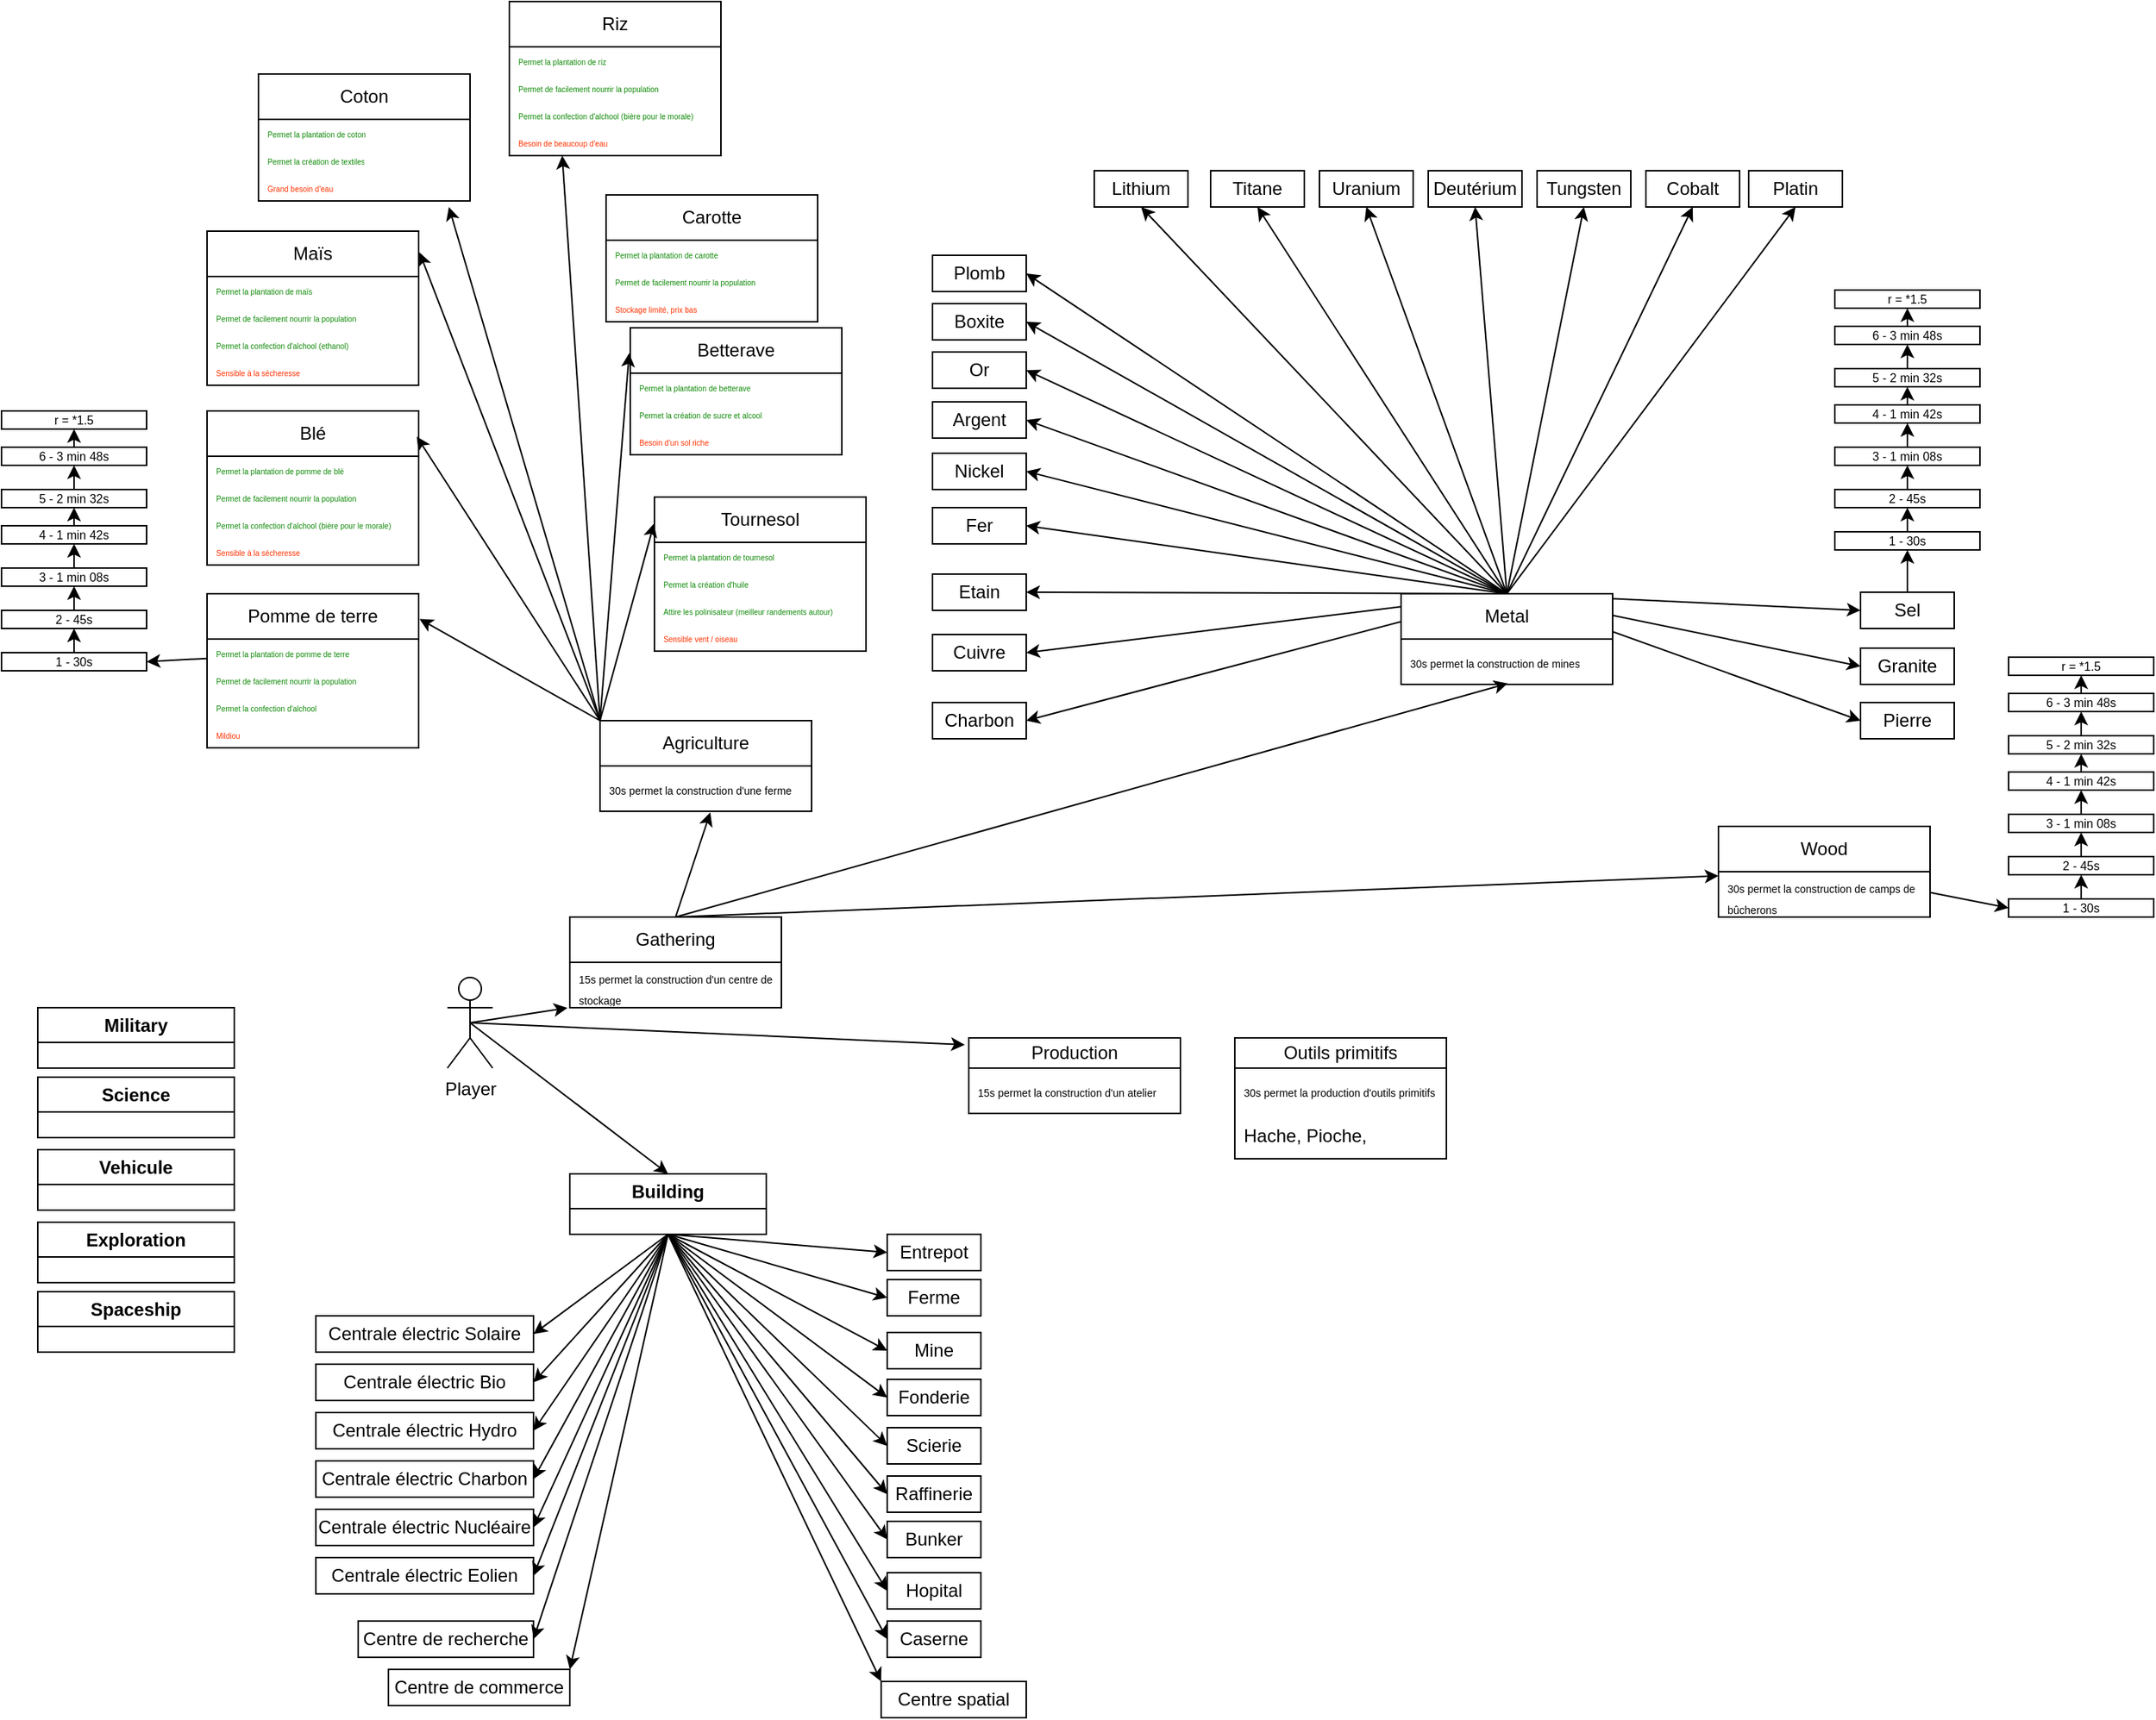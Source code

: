 <mxfile version="28.1.2">
  <diagram name="Page-1" id="JooLFx5lW-rOibx6hfTY">
    <mxGraphModel dx="3763" dy="2692" grid="1" gridSize="8" guides="1" tooltips="1" connect="1" arrows="1" fold="1" page="1" pageScale="1" pageWidth="827" pageHeight="1169" math="0" shadow="0">
      <root>
        <mxCell id="0" />
        <mxCell id="1" parent="0" />
        <mxCell id="ccJWdu56aPr7akgk4InC-238" style="edgeStyle=none;rounded=0;orthogonalLoop=1;jettySize=auto;html=1;exitX=0.5;exitY=1;exitDx=0;exitDy=0;entryX=0;entryY=0.5;entryDx=0;entryDy=0;" edge="1" parent="1" source="ccJWdu56aPr7akgk4InC-5" target="ccJWdu56aPr7akgk4InC-228">
          <mxGeometry relative="1" as="geometry" />
        </mxCell>
        <mxCell id="ccJWdu56aPr7akgk4InC-239" style="edgeStyle=none;rounded=0;orthogonalLoop=1;jettySize=auto;html=1;exitX=0.5;exitY=1;exitDx=0;exitDy=0;entryX=0;entryY=0.5;entryDx=0;entryDy=0;" edge="1" parent="1" source="ccJWdu56aPr7akgk4InC-5" target="ccJWdu56aPr7akgk4InC-223">
          <mxGeometry relative="1" as="geometry" />
        </mxCell>
        <mxCell id="ccJWdu56aPr7akgk4InC-240" style="edgeStyle=none;rounded=0;orthogonalLoop=1;jettySize=auto;html=1;exitX=0.5;exitY=1;exitDx=0;exitDy=0;entryX=0;entryY=0.5;entryDx=0;entryDy=0;" edge="1" parent="1" source="ccJWdu56aPr7akgk4InC-5" target="ccJWdu56aPr7akgk4InC-220">
          <mxGeometry relative="1" as="geometry" />
        </mxCell>
        <mxCell id="ccJWdu56aPr7akgk4InC-241" style="edgeStyle=none;rounded=0;orthogonalLoop=1;jettySize=auto;html=1;exitX=0.5;exitY=1;exitDx=0;exitDy=0;entryX=0;entryY=0.5;entryDx=0;entryDy=0;" edge="1" parent="1" source="ccJWdu56aPr7akgk4InC-5" target="ccJWdu56aPr7akgk4InC-222">
          <mxGeometry relative="1" as="geometry" />
        </mxCell>
        <mxCell id="ccJWdu56aPr7akgk4InC-242" style="edgeStyle=none;rounded=0;orthogonalLoop=1;jettySize=auto;html=1;exitX=0.5;exitY=1;exitDx=0;exitDy=0;entryX=0;entryY=0.5;entryDx=0;entryDy=0;" edge="1" parent="1" source="ccJWdu56aPr7akgk4InC-5" target="ccJWdu56aPr7akgk4InC-221">
          <mxGeometry relative="1" as="geometry" />
        </mxCell>
        <mxCell id="ccJWdu56aPr7akgk4InC-243" style="edgeStyle=none;rounded=0;orthogonalLoop=1;jettySize=auto;html=1;exitX=0.5;exitY=1;exitDx=0;exitDy=0;entryX=0;entryY=0.5;entryDx=0;entryDy=0;" edge="1" parent="1" source="ccJWdu56aPr7akgk4InC-5" target="ccJWdu56aPr7akgk4InC-231">
          <mxGeometry relative="1" as="geometry" />
        </mxCell>
        <mxCell id="ccJWdu56aPr7akgk4InC-220" value="Mine" style="whiteSpace=wrap;html=1;fontStyle=0;startSize=30;horizontal=1;" vertex="1" parent="1">
          <mxGeometry x="690" y="625" width="62" height="24" as="geometry" />
        </mxCell>
        <mxCell id="ccJWdu56aPr7akgk4InC-221" value="Scierie" style="whiteSpace=wrap;html=1;fontStyle=0;startSize=30;horizontal=1;" vertex="1" parent="1">
          <mxGeometry x="690" y="688" width="62" height="24" as="geometry" />
        </mxCell>
        <mxCell id="ccJWdu56aPr7akgk4InC-222" value="Fonderie" style="whiteSpace=wrap;html=1;fontStyle=0;startSize=30;horizontal=1;" vertex="1" parent="1">
          <mxGeometry x="690" y="656" width="62" height="24" as="geometry" />
        </mxCell>
        <mxCell id="ccJWdu56aPr7akgk4InC-223" value="Ferme" style="whiteSpace=wrap;html=1;fontStyle=0;startSize=30;horizontal=1;" vertex="1" parent="1">
          <mxGeometry x="690" y="590" width="62" height="24" as="geometry" />
        </mxCell>
        <mxCell id="ccJWdu56aPr7akgk4InC-228" value="Entrepot" style="whiteSpace=wrap;html=1;fontStyle=0;startSize=30;horizontal=1;" vertex="1" parent="1">
          <mxGeometry x="690" y="560" width="62" height="24" as="geometry" />
        </mxCell>
        <mxCell id="ccJWdu56aPr7akgk4InC-231" value="Raffinerie" style="whiteSpace=wrap;html=1;fontStyle=0;startSize=30;horizontal=1;" vertex="1" parent="1">
          <mxGeometry x="690" y="720" width="62" height="24" as="geometry" />
        </mxCell>
        <mxCell id="ccJWdu56aPr7akgk4InC-14" style="rounded=0;orthogonalLoop=1;jettySize=auto;html=1;exitX=0.5;exitY=0.5;exitDx=0;exitDy=0;exitPerimeter=0;entryX=-0.011;entryY=1.005;entryDx=0;entryDy=0;entryPerimeter=0;" edge="1" parent="1" source="ccJWdu56aPr7akgk4InC-1" target="ccJWdu56aPr7akgk4InC-25">
          <mxGeometry relative="1" as="geometry">
            <mxPoint x="482" y="400" as="targetPoint" />
          </mxGeometry>
        </mxCell>
        <mxCell id="ccJWdu56aPr7akgk4InC-219" style="edgeStyle=none;rounded=0;orthogonalLoop=1;jettySize=auto;html=1;exitX=0.5;exitY=0.5;exitDx=0;exitDy=0;exitPerimeter=0;entryX=0.5;entryY=0;entryDx=0;entryDy=0;" edge="1" parent="1" source="ccJWdu56aPr7akgk4InC-1" target="ccJWdu56aPr7akgk4InC-5">
          <mxGeometry relative="1" as="geometry" />
        </mxCell>
        <mxCell id="ccJWdu56aPr7akgk4InC-1" value="Player" style="shape=umlActor;verticalLabelPosition=bottom;verticalAlign=top;html=1;outlineConnect=0;" vertex="1" parent="1">
          <mxGeometry x="399" y="390" width="30" height="60" as="geometry" />
        </mxCell>
        <mxCell id="ccJWdu56aPr7akgk4InC-2" value="Military" style="swimlane;whiteSpace=wrap;html=1;" vertex="1" parent="1">
          <mxGeometry x="128" y="410" width="130" height="40" as="geometry" />
        </mxCell>
        <mxCell id="ccJWdu56aPr7akgk4InC-6" value="Vehicule" style="swimlane;whiteSpace=wrap;html=1;" vertex="1" parent="1">
          <mxGeometry x="128" y="504" width="130" height="40" as="geometry" />
        </mxCell>
        <mxCell id="ccJWdu56aPr7akgk4InC-7" value="Spaceship" style="swimlane;whiteSpace=wrap;html=1;" vertex="1" parent="1">
          <mxGeometry x="128" y="598" width="130" height="40" as="geometry" />
        </mxCell>
        <mxCell id="ccJWdu56aPr7akgk4InC-8" value="Exploration" style="swimlane;whiteSpace=wrap;html=1;" vertex="1" parent="1">
          <mxGeometry x="128" y="552" width="130" height="40" as="geometry" />
        </mxCell>
        <mxCell id="ccJWdu56aPr7akgk4InC-17" style="edgeStyle=none;rounded=0;orthogonalLoop=1;jettySize=auto;html=1;entryX=0.521;entryY=1.027;entryDx=0;entryDy=0;exitX=0.5;exitY=0;exitDx=0;exitDy=0;entryPerimeter=0;" edge="1" parent="1" source="ccJWdu56aPr7akgk4InC-24" target="ccJWdu56aPr7akgk4InC-30">
          <mxGeometry relative="1" as="geometry">
            <mxPoint x="553" y="360" as="sourcePoint" />
            <mxPoint x="565" y="270" as="targetPoint" />
          </mxGeometry>
        </mxCell>
        <mxCell id="ccJWdu56aPr7akgk4InC-18" style="edgeStyle=none;rounded=0;orthogonalLoop=1;jettySize=auto;html=1;entryX=0.504;entryY=0.979;entryDx=0;entryDy=0;exitX=0.5;exitY=0;exitDx=0;exitDy=0;entryPerimeter=0;" edge="1" parent="1" source="ccJWdu56aPr7akgk4InC-24" target="ccJWdu56aPr7akgk4InC-32">
          <mxGeometry relative="1" as="geometry">
            <mxPoint x="587" y="360" as="sourcePoint" />
            <mxPoint x="755" y="280" as="targetPoint" />
          </mxGeometry>
        </mxCell>
        <mxCell id="ccJWdu56aPr7akgk4InC-11" value="Science" style="swimlane;whiteSpace=wrap;html=1;" vertex="1" parent="1">
          <mxGeometry x="128" y="456" width="130" height="40" as="geometry" />
        </mxCell>
        <mxCell id="ccJWdu56aPr7akgk4InC-12" style="rounded=0;orthogonalLoop=1;jettySize=auto;html=1;exitX=0.5;exitY=0.5;exitDx=0;exitDy=0;exitPerimeter=0;entryX=-0.019;entryY=0.091;entryDx=0;entryDy=0;entryPerimeter=0;" edge="1" parent="1" source="ccJWdu56aPr7akgk4InC-1" target="ccJWdu56aPr7akgk4InC-36">
          <mxGeometry relative="1" as="geometry">
            <mxPoint x="499" y="460" as="targetPoint" />
          </mxGeometry>
        </mxCell>
        <mxCell id="ccJWdu56aPr7akgk4InC-110" style="edgeStyle=none;rounded=0;orthogonalLoop=1;jettySize=auto;html=1;exitX=0;exitY=0;exitDx=0;exitDy=0;entryX=0.25;entryY=1;entryDx=0;entryDy=0;" edge="1" parent="1" source="ccJWdu56aPr7akgk4InC-29" target="ccJWdu56aPr7akgk4InC-76">
          <mxGeometry relative="1" as="geometry" />
        </mxCell>
        <mxCell id="ccJWdu56aPr7akgk4InC-111" style="edgeStyle=none;rounded=0;orthogonalLoop=1;jettySize=auto;html=1;exitX=0;exitY=0;exitDx=0;exitDy=0;" edge="1" parent="1" source="ccJWdu56aPr7akgk4InC-29">
          <mxGeometry relative="1" as="geometry">
            <mxPoint x="400" y="-120" as="targetPoint" />
          </mxGeometry>
        </mxCell>
        <mxCell id="ccJWdu56aPr7akgk4InC-29" value="Agriculture" style="swimlane;fontStyle=0;childLayout=stackLayout;horizontal=1;startSize=30;horizontalStack=0;resizeParent=1;resizeParentMax=0;resizeLast=0;collapsible=1;marginBottom=0;whiteSpace=wrap;html=1;" vertex="1" parent="1">
          <mxGeometry x="500" y="220" width="140" height="60" as="geometry" />
        </mxCell>
        <mxCell id="ccJWdu56aPr7akgk4InC-30" value="&lt;font style=&quot;font-size: 7px;&quot;&gt;30s permet la construction d&#39;une ferme&lt;/font&gt;" style="text;strokeColor=none;fillColor=none;align=left;verticalAlign=middle;spacingLeft=4;spacingRight=4;overflow=hidden;points=[[0,0.5],[1,0.5]];portConstraint=eastwest;rotatable=0;whiteSpace=wrap;html=1;" vertex="1" parent="ccJWdu56aPr7akgk4InC-29">
          <mxGeometry y="30" width="140" height="30" as="geometry" />
        </mxCell>
        <mxCell id="ccJWdu56aPr7akgk4InC-150" style="edgeStyle=none;rounded=0;orthogonalLoop=1;jettySize=auto;html=1;exitX=0.5;exitY=0;exitDx=0;exitDy=0;entryX=1;entryY=0.5;entryDx=0;entryDy=0;" edge="1" parent="1" source="ccJWdu56aPr7akgk4InC-31" target="ccJWdu56aPr7akgk4InC-141">
          <mxGeometry relative="1" as="geometry" />
        </mxCell>
        <mxCell id="ccJWdu56aPr7akgk4InC-154" style="edgeStyle=none;rounded=0;orthogonalLoop=1;jettySize=auto;html=1;exitX=0.5;exitY=0;exitDx=0;exitDy=0;entryX=0.5;entryY=1;entryDx=0;entryDy=0;" edge="1" parent="1" source="ccJWdu56aPr7akgk4InC-31" target="ccJWdu56aPr7akgk4InC-145">
          <mxGeometry relative="1" as="geometry" />
        </mxCell>
        <mxCell id="ccJWdu56aPr7akgk4InC-155" style="edgeStyle=none;rounded=0;orthogonalLoop=1;jettySize=auto;html=1;exitX=0.5;exitY=0;exitDx=0;exitDy=0;entryX=1;entryY=0.5;entryDx=0;entryDy=0;" edge="1" parent="1" source="ccJWdu56aPr7akgk4InC-31" target="ccJWdu56aPr7akgk4InC-137">
          <mxGeometry relative="1" as="geometry" />
        </mxCell>
        <mxCell id="ccJWdu56aPr7akgk4InC-156" style="edgeStyle=none;rounded=0;orthogonalLoop=1;jettySize=auto;html=1;exitX=0.5;exitY=0;exitDx=0;exitDy=0;entryX=1;entryY=0.5;entryDx=0;entryDy=0;" edge="1" parent="1" source="ccJWdu56aPr7akgk4InC-31" target="ccJWdu56aPr7akgk4InC-139">
          <mxGeometry relative="1" as="geometry" />
        </mxCell>
        <mxCell id="ccJWdu56aPr7akgk4InC-157" style="edgeStyle=none;rounded=0;orthogonalLoop=1;jettySize=auto;html=1;exitX=0.5;exitY=0;exitDx=0;exitDy=0;entryX=1;entryY=0.5;entryDx=0;entryDy=0;" edge="1" parent="1" source="ccJWdu56aPr7akgk4InC-31" target="ccJWdu56aPr7akgk4InC-146">
          <mxGeometry relative="1" as="geometry" />
        </mxCell>
        <mxCell id="ccJWdu56aPr7akgk4InC-172" style="edgeStyle=none;rounded=0;orthogonalLoop=1;jettySize=auto;html=1;exitX=0.5;exitY=0;exitDx=0;exitDy=0;entryX=1;entryY=0.5;entryDx=0;entryDy=0;" edge="1" parent="1" source="ccJWdu56aPr7akgk4InC-31" target="ccJWdu56aPr7akgk4InC-165">
          <mxGeometry relative="1" as="geometry" />
        </mxCell>
        <mxCell id="ccJWdu56aPr7akgk4InC-173" style="edgeStyle=none;rounded=0;orthogonalLoop=1;jettySize=auto;html=1;exitX=0.5;exitY=0;exitDx=0;exitDy=0;entryX=1;entryY=0.5;entryDx=0;entryDy=0;" edge="1" parent="1" source="ccJWdu56aPr7akgk4InC-31" target="ccJWdu56aPr7akgk4InC-166">
          <mxGeometry relative="1" as="geometry" />
        </mxCell>
        <mxCell id="ccJWdu56aPr7akgk4InC-174" style="edgeStyle=none;rounded=0;orthogonalLoop=1;jettySize=auto;html=1;exitX=0.5;exitY=0;exitDx=0;exitDy=0;entryX=1;entryY=0.5;entryDx=0;entryDy=0;" edge="1" parent="1" source="ccJWdu56aPr7akgk4InC-31" target="ccJWdu56aPr7akgk4InC-161">
          <mxGeometry relative="1" as="geometry" />
        </mxCell>
        <mxCell id="ccJWdu56aPr7akgk4InC-176" style="edgeStyle=none;rounded=0;orthogonalLoop=1;jettySize=auto;html=1;exitX=0.5;exitY=0;exitDx=0;exitDy=0;entryX=0.5;entryY=1;entryDx=0;entryDy=0;" edge="1" parent="1" source="ccJWdu56aPr7akgk4InC-31" target="ccJWdu56aPr7akgk4InC-168">
          <mxGeometry relative="1" as="geometry" />
        </mxCell>
        <mxCell id="ccJWdu56aPr7akgk4InC-177" style="edgeStyle=none;rounded=0;orthogonalLoop=1;jettySize=auto;html=1;exitX=0.5;exitY=0;exitDx=0;exitDy=0;entryX=0.5;entryY=1;entryDx=0;entryDy=0;" edge="1" parent="1" source="ccJWdu56aPr7akgk4InC-31" target="ccJWdu56aPr7akgk4InC-163">
          <mxGeometry relative="1" as="geometry" />
        </mxCell>
        <mxCell id="ccJWdu56aPr7akgk4InC-178" style="edgeStyle=none;rounded=0;orthogonalLoop=1;jettySize=auto;html=1;exitX=0.5;exitY=0;exitDx=0;exitDy=0;entryX=0.5;entryY=1;entryDx=0;entryDy=0;" edge="1" parent="1" source="ccJWdu56aPr7akgk4InC-31" target="ccJWdu56aPr7akgk4InC-162">
          <mxGeometry relative="1" as="geometry" />
        </mxCell>
        <mxCell id="ccJWdu56aPr7akgk4InC-179" style="edgeStyle=none;rounded=0;orthogonalLoop=1;jettySize=auto;html=1;exitX=0.5;exitY=0;exitDx=0;exitDy=0;entryX=0.5;entryY=1;entryDx=0;entryDy=0;" edge="1" parent="1" source="ccJWdu56aPr7akgk4InC-31" target="ccJWdu56aPr7akgk4InC-164">
          <mxGeometry relative="1" as="geometry" />
        </mxCell>
        <mxCell id="ccJWdu56aPr7akgk4InC-180" style="edgeStyle=none;rounded=0;orthogonalLoop=1;jettySize=auto;html=1;exitX=0.5;exitY=0;exitDx=0;exitDy=0;entryX=0.5;entryY=1;entryDx=0;entryDy=0;" edge="1" parent="1" source="ccJWdu56aPr7akgk4InC-31" target="ccJWdu56aPr7akgk4InC-167">
          <mxGeometry relative="1" as="geometry" />
        </mxCell>
        <mxCell id="ccJWdu56aPr7akgk4InC-181" style="edgeStyle=none;rounded=0;orthogonalLoop=1;jettySize=auto;html=1;exitX=0.5;exitY=0;exitDx=0;exitDy=0;entryX=0;entryY=0.5;entryDx=0;entryDy=0;" edge="1" parent="1" source="ccJWdu56aPr7akgk4InC-31" target="ccJWdu56aPr7akgk4InC-158">
          <mxGeometry relative="1" as="geometry" />
        </mxCell>
        <mxCell id="ccJWdu56aPr7akgk4InC-182" style="edgeStyle=none;rounded=0;orthogonalLoop=1;jettySize=auto;html=1;exitX=0.5;exitY=0;exitDx=0;exitDy=0;entryX=0;entryY=0.5;entryDx=0;entryDy=0;" edge="1" parent="1" source="ccJWdu56aPr7akgk4InC-31" target="ccJWdu56aPr7akgk4InC-159">
          <mxGeometry relative="1" as="geometry" />
        </mxCell>
        <mxCell id="ccJWdu56aPr7akgk4InC-183" style="edgeStyle=none;rounded=0;orthogonalLoop=1;jettySize=auto;html=1;exitX=0.5;exitY=0;exitDx=0;exitDy=0;entryX=0;entryY=0.5;entryDx=0;entryDy=0;" edge="1" parent="1" source="ccJWdu56aPr7akgk4InC-31" target="ccJWdu56aPr7akgk4InC-160">
          <mxGeometry relative="1" as="geometry" />
        </mxCell>
        <mxCell id="ccJWdu56aPr7akgk4InC-31" value="Metal" style="swimlane;fontStyle=0;childLayout=stackLayout;horizontal=1;startSize=30;horizontalStack=0;resizeParent=1;resizeParentMax=0;resizeLast=0;collapsible=1;marginBottom=0;whiteSpace=wrap;html=1;" vertex="1" parent="1">
          <mxGeometry x="1030" y="136" width="140" height="60" as="geometry" />
        </mxCell>
        <mxCell id="ccJWdu56aPr7akgk4InC-32" value="&lt;font style=&quot;font-size: 7px;&quot;&gt;30s permet la construction de mines&lt;/font&gt;" style="text;strokeColor=none;fillColor=none;align=left;verticalAlign=middle;spacingLeft=4;spacingRight=4;overflow=hidden;points=[[0,0.5],[1,0.5]];portConstraint=eastwest;rotatable=0;whiteSpace=wrap;html=1;" vertex="1" parent="ccJWdu56aPr7akgk4InC-31">
          <mxGeometry y="30" width="140" height="30" as="geometry" />
        </mxCell>
        <mxCell id="ccJWdu56aPr7akgk4InC-218" style="edgeStyle=none;rounded=0;orthogonalLoop=1;jettySize=auto;html=1;entryX=0;entryY=0.5;entryDx=0;entryDy=0;" edge="1" parent="1" source="ccJWdu56aPr7akgk4InC-33" target="ccJWdu56aPr7akgk4InC-206">
          <mxGeometry relative="1" as="geometry" />
        </mxCell>
        <mxCell id="ccJWdu56aPr7akgk4InC-33" value="Wood" style="swimlane;fontStyle=0;childLayout=stackLayout;horizontal=1;startSize=30;horizontalStack=0;resizeParent=1;resizeParentMax=0;resizeLast=0;collapsible=1;marginBottom=0;whiteSpace=wrap;html=1;" vertex="1" parent="1">
          <mxGeometry x="1240" y="290" width="140" height="60" as="geometry" />
        </mxCell>
        <mxCell id="ccJWdu56aPr7akgk4InC-34" value="&lt;font style=&quot;font-size: 7px;&quot;&gt;30s permet la construction de camps de bûcherons&lt;/font&gt;" style="text;strokeColor=none;fillColor=none;align=left;verticalAlign=middle;spacingLeft=4;spacingRight=4;overflow=hidden;points=[[0,0.5],[1,0.5]];portConstraint=eastwest;rotatable=0;whiteSpace=wrap;html=1;" vertex="1" parent="ccJWdu56aPr7akgk4InC-33">
          <mxGeometry y="30" width="140" height="30" as="geometry" />
        </mxCell>
        <mxCell id="ccJWdu56aPr7akgk4InC-35" style="edgeStyle=none;rounded=0;orthogonalLoop=1;jettySize=auto;html=1;exitX=0.5;exitY=0;exitDx=0;exitDy=0;" edge="1" parent="1" source="ccJWdu56aPr7akgk4InC-24" target="ccJWdu56aPr7akgk4InC-33">
          <mxGeometry relative="1" as="geometry" />
        </mxCell>
        <mxCell id="ccJWdu56aPr7akgk4InC-36" value="Production" style="swimlane;fontStyle=0;childLayout=stackLayout;horizontal=1;startSize=20;horizontalStack=0;resizeParent=1;resizeParentMax=0;resizeLast=0;collapsible=1;marginBottom=0;whiteSpace=wrap;html=1;" vertex="1" parent="1">
          <mxGeometry x="744" y="430" width="140" height="50" as="geometry" />
        </mxCell>
        <mxCell id="ccJWdu56aPr7akgk4InC-37" value="&lt;font style=&quot;font-size: 7px;&quot;&gt;15s permet la construction d&#39;un atelier&lt;/font&gt;" style="text;strokeColor=none;fillColor=none;align=left;verticalAlign=middle;spacingLeft=4;spacingRight=4;overflow=hidden;points=[[0,0.5],[1,0.5]];portConstraint=eastwest;rotatable=0;whiteSpace=wrap;html=1;" vertex="1" parent="ccJWdu56aPr7akgk4InC-36">
          <mxGeometry y="20" width="140" height="30" as="geometry" />
        </mxCell>
        <mxCell id="ccJWdu56aPr7akgk4InC-38" value="Outils primitifs" style="swimlane;fontStyle=0;childLayout=stackLayout;horizontal=1;startSize=20;horizontalStack=0;resizeParent=1;resizeParentMax=0;resizeLast=0;collapsible=1;marginBottom=0;whiteSpace=wrap;html=1;" vertex="1" parent="1">
          <mxGeometry x="920" y="430" width="140" height="80" as="geometry" />
        </mxCell>
        <mxCell id="ccJWdu56aPr7akgk4InC-39" value="&lt;font style=&quot;font-size: 7px;&quot;&gt;30s permet la production d&#39;outils primitifs&lt;/font&gt;" style="text;strokeColor=none;fillColor=none;align=left;verticalAlign=middle;spacingLeft=4;spacingRight=4;overflow=hidden;points=[[0,0.5],[1,0.5]];portConstraint=eastwest;rotatable=0;whiteSpace=wrap;html=1;" vertex="1" parent="ccJWdu56aPr7akgk4InC-38">
          <mxGeometry y="20" width="140" height="30" as="geometry" />
        </mxCell>
        <mxCell id="ccJWdu56aPr7akgk4InC-41" value="Hache, Pioche,&amp;nbsp;" style="text;strokeColor=none;fillColor=none;align=left;verticalAlign=middle;spacingLeft=4;spacingRight=4;overflow=hidden;points=[[0,0.5],[1,0.5]];portConstraint=eastwest;rotatable=0;whiteSpace=wrap;html=1;" vertex="1" parent="ccJWdu56aPr7akgk4InC-38">
          <mxGeometry y="50" width="140" height="30" as="geometry" />
        </mxCell>
        <mxCell id="ccJWdu56aPr7akgk4InC-70" value="Blé" style="swimlane;fontStyle=0;childLayout=stackLayout;horizontal=1;startSize=30;horizontalStack=0;resizeParent=1;resizeParentMax=0;resizeLast=0;collapsible=1;marginBottom=0;whiteSpace=wrap;html=1;" vertex="1" parent="1">
          <mxGeometry x="240" y="15" width="140" height="102" as="geometry" />
        </mxCell>
        <mxCell id="ccJWdu56aPr7akgk4InC-71" value="Permet la plantation de pomme de blé" style="text;strokeColor=none;fillColor=none;align=left;verticalAlign=middle;spacingLeft=4;spacingRight=4;overflow=hidden;points=[[0,0.5],[1,0.5]];portConstraint=eastwest;rotatable=0;whiteSpace=wrap;html=1;fontSize=5;fontColor=#0E8907;" vertex="1" parent="ccJWdu56aPr7akgk4InC-70">
          <mxGeometry y="30" width="140" height="18" as="geometry" />
        </mxCell>
        <mxCell id="ccJWdu56aPr7akgk4InC-72" value="Permet de facilement nourrir la population" style="text;strokeColor=none;fillColor=none;align=left;verticalAlign=middle;spacingLeft=4;spacingRight=4;overflow=hidden;points=[[0,0.5],[1,0.5]];portConstraint=eastwest;rotatable=0;whiteSpace=wrap;html=1;fontSize=5;fontColor=#0E8907;" vertex="1" parent="ccJWdu56aPr7akgk4InC-70">
          <mxGeometry y="48" width="140" height="18" as="geometry" />
        </mxCell>
        <mxCell id="ccJWdu56aPr7akgk4InC-75" value="Permet la confection d&#39;alchool (bière pour le morale)" style="text;strokeColor=none;fillColor=none;align=left;verticalAlign=middle;spacingLeft=4;spacingRight=4;overflow=hidden;points=[[0,0.5],[1,0.5]];portConstraint=eastwest;rotatable=0;whiteSpace=wrap;html=1;fontSize=5;fontColor=#0E8907;" vertex="1" parent="ccJWdu56aPr7akgk4InC-70">
          <mxGeometry y="66" width="140" height="18" as="geometry" />
        </mxCell>
        <mxCell id="ccJWdu56aPr7akgk4InC-73" value="Sensible à la sécheresse" style="text;strokeColor=none;fillColor=none;align=left;verticalAlign=middle;spacingLeft=4;spacingRight=4;overflow=hidden;points=[[0,0.5],[1,0.5]];portConstraint=eastwest;rotatable=0;whiteSpace=wrap;html=1;fontSize=5;fontColor=#FF3100;" vertex="1" parent="ccJWdu56aPr7akgk4InC-70">
          <mxGeometry y="84" width="140" height="18" as="geometry" />
        </mxCell>
        <mxCell id="ccJWdu56aPr7akgk4InC-76" value="Riz" style="swimlane;fontStyle=0;childLayout=stackLayout;horizontal=1;startSize=30;horizontalStack=0;resizeParent=1;resizeParentMax=0;resizeLast=0;collapsible=1;marginBottom=0;whiteSpace=wrap;html=1;" vertex="1" parent="1">
          <mxGeometry x="440" y="-256" width="140" height="102" as="geometry" />
        </mxCell>
        <mxCell id="ccJWdu56aPr7akgk4InC-77" value="Permet la plantation de riz" style="text;strokeColor=none;fillColor=none;align=left;verticalAlign=middle;spacingLeft=4;spacingRight=4;overflow=hidden;points=[[0,0.5],[1,0.5]];portConstraint=eastwest;rotatable=0;whiteSpace=wrap;html=1;fontSize=5;fontColor=#0E8907;" vertex="1" parent="ccJWdu56aPr7akgk4InC-76">
          <mxGeometry y="30" width="140" height="18" as="geometry" />
        </mxCell>
        <mxCell id="ccJWdu56aPr7akgk4InC-78" value="Permet de facilement nourrir la population" style="text;strokeColor=none;fillColor=none;align=left;verticalAlign=middle;spacingLeft=4;spacingRight=4;overflow=hidden;points=[[0,0.5],[1,0.5]];portConstraint=eastwest;rotatable=0;whiteSpace=wrap;html=1;fontSize=5;fontColor=#0E8907;" vertex="1" parent="ccJWdu56aPr7akgk4InC-76">
          <mxGeometry y="48" width="140" height="18" as="geometry" />
        </mxCell>
        <mxCell id="ccJWdu56aPr7akgk4InC-79" value="Permet la confection d&#39;alchool (bière pour le morale)" style="text;strokeColor=none;fillColor=none;align=left;verticalAlign=middle;spacingLeft=4;spacingRight=4;overflow=hidden;points=[[0,0.5],[1,0.5]];portConstraint=eastwest;rotatable=0;whiteSpace=wrap;html=1;fontSize=5;fontColor=#0E8907;" vertex="1" parent="ccJWdu56aPr7akgk4InC-76">
          <mxGeometry y="66" width="140" height="18" as="geometry" />
        </mxCell>
        <mxCell id="ccJWdu56aPr7akgk4InC-80" value="Besoin de beaucoup d&#39;eau" style="text;strokeColor=none;fillColor=none;align=left;verticalAlign=middle;spacingLeft=4;spacingRight=4;overflow=hidden;points=[[0,0.5],[1,0.5]];portConstraint=eastwest;rotatable=0;whiteSpace=wrap;html=1;fontSize=5;fontColor=#FF3100;" vertex="1" parent="ccJWdu56aPr7akgk4InC-76">
          <mxGeometry y="84" width="140" height="18" as="geometry" />
        </mxCell>
        <mxCell id="ccJWdu56aPr7akgk4InC-81" value="Maïs" style="swimlane;fontStyle=0;childLayout=stackLayout;horizontal=1;startSize=30;horizontalStack=0;resizeParent=1;resizeParentMax=0;resizeLast=0;collapsible=1;marginBottom=0;whiteSpace=wrap;html=1;" vertex="1" parent="1">
          <mxGeometry x="240" y="-104" width="140" height="102" as="geometry" />
        </mxCell>
        <mxCell id="ccJWdu56aPr7akgk4InC-82" value="Permet la plantation de maïs" style="text;strokeColor=none;fillColor=none;align=left;verticalAlign=middle;spacingLeft=4;spacingRight=4;overflow=hidden;points=[[0,0.5],[1,0.5]];portConstraint=eastwest;rotatable=0;whiteSpace=wrap;html=1;fontSize=5;fontColor=#0E8907;" vertex="1" parent="ccJWdu56aPr7akgk4InC-81">
          <mxGeometry y="30" width="140" height="18" as="geometry" />
        </mxCell>
        <mxCell id="ccJWdu56aPr7akgk4InC-83" value="Permet de facilement nourrir la population" style="text;strokeColor=none;fillColor=none;align=left;verticalAlign=middle;spacingLeft=4;spacingRight=4;overflow=hidden;points=[[0,0.5],[1,0.5]];portConstraint=eastwest;rotatable=0;whiteSpace=wrap;html=1;fontSize=5;fontColor=#0E8907;" vertex="1" parent="ccJWdu56aPr7akgk4InC-81">
          <mxGeometry y="48" width="140" height="18" as="geometry" />
        </mxCell>
        <mxCell id="ccJWdu56aPr7akgk4InC-84" value="Permet la confection d&#39;alchool (ethanol)" style="text;strokeColor=none;fillColor=none;align=left;verticalAlign=middle;spacingLeft=4;spacingRight=4;overflow=hidden;points=[[0,0.5],[1,0.5]];portConstraint=eastwest;rotatable=0;whiteSpace=wrap;html=1;fontSize=5;fontColor=#0E8907;" vertex="1" parent="ccJWdu56aPr7akgk4InC-81">
          <mxGeometry y="66" width="140" height="18" as="geometry" />
        </mxCell>
        <mxCell id="ccJWdu56aPr7akgk4InC-85" value="Sensible à la sécheresse" style="text;strokeColor=none;fillColor=none;align=left;verticalAlign=middle;spacingLeft=4;spacingRight=4;overflow=hidden;points=[[0,0.5],[1,0.5]];portConstraint=eastwest;rotatable=0;whiteSpace=wrap;html=1;fontSize=5;fontColor=#FF3100;" vertex="1" parent="ccJWdu56aPr7akgk4InC-81">
          <mxGeometry y="84" width="140" height="18" as="geometry" />
        </mxCell>
        <mxCell id="ccJWdu56aPr7akgk4InC-87" value="Carotte" style="swimlane;fontStyle=0;childLayout=stackLayout;horizontal=1;startSize=30;horizontalStack=0;resizeParent=1;resizeParentMax=0;resizeLast=0;collapsible=1;marginBottom=0;whiteSpace=wrap;html=1;" vertex="1" parent="1">
          <mxGeometry x="504" y="-128" width="140" height="84" as="geometry" />
        </mxCell>
        <mxCell id="ccJWdu56aPr7akgk4InC-88" value="Permet la plantation de carotte" style="text;strokeColor=none;fillColor=none;align=left;verticalAlign=middle;spacingLeft=4;spacingRight=4;overflow=hidden;points=[[0,0.5],[1,0.5]];portConstraint=eastwest;rotatable=0;whiteSpace=wrap;html=1;fontSize=5;fontColor=#0E8907;" vertex="1" parent="ccJWdu56aPr7akgk4InC-87">
          <mxGeometry y="30" width="140" height="18" as="geometry" />
        </mxCell>
        <mxCell id="ccJWdu56aPr7akgk4InC-89" value="Permet de facilement nourrir la population" style="text;strokeColor=none;fillColor=none;align=left;verticalAlign=middle;spacingLeft=4;spacingRight=4;overflow=hidden;points=[[0,0.5],[1,0.5]];portConstraint=eastwest;rotatable=0;whiteSpace=wrap;html=1;fontSize=5;fontColor=#0E8907;" vertex="1" parent="ccJWdu56aPr7akgk4InC-87">
          <mxGeometry y="48" width="140" height="18" as="geometry" />
        </mxCell>
        <mxCell id="ccJWdu56aPr7akgk4InC-91" value="Stockage limité, prix bas" style="text;strokeColor=none;fillColor=none;align=left;verticalAlign=middle;spacingLeft=4;spacingRight=4;overflow=hidden;points=[[0,0.5],[1,0.5]];portConstraint=eastwest;rotatable=0;whiteSpace=wrap;html=1;fontSize=5;fontColor=#FF3100;" vertex="1" parent="ccJWdu56aPr7akgk4InC-87">
          <mxGeometry y="66" width="140" height="18" as="geometry" />
        </mxCell>
        <mxCell id="ccJWdu56aPr7akgk4InC-92" value="Betterave" style="swimlane;fontStyle=0;childLayout=stackLayout;horizontal=1;startSize=30;horizontalStack=0;resizeParent=1;resizeParentMax=0;resizeLast=0;collapsible=1;marginBottom=0;whiteSpace=wrap;html=1;" vertex="1" parent="1">
          <mxGeometry x="520" y="-40" width="140" height="84" as="geometry" />
        </mxCell>
        <mxCell id="ccJWdu56aPr7akgk4InC-93" value="Permet la plantation de betterave" style="text;strokeColor=none;fillColor=none;align=left;verticalAlign=middle;spacingLeft=4;spacingRight=4;overflow=hidden;points=[[0,0.5],[1,0.5]];portConstraint=eastwest;rotatable=0;whiteSpace=wrap;html=1;fontSize=5;fontColor=#0E8907;" vertex="1" parent="ccJWdu56aPr7akgk4InC-92">
          <mxGeometry y="30" width="140" height="18" as="geometry" />
        </mxCell>
        <mxCell id="ccJWdu56aPr7akgk4InC-94" value="Permet la création de sucre et alcool" style="text;strokeColor=none;fillColor=none;align=left;verticalAlign=middle;spacingLeft=4;spacingRight=4;overflow=hidden;points=[[0,0.5],[1,0.5]];portConstraint=eastwest;rotatable=0;whiteSpace=wrap;html=1;fontSize=5;fontColor=#0E8907;" vertex="1" parent="ccJWdu56aPr7akgk4InC-92">
          <mxGeometry y="48" width="140" height="18" as="geometry" />
        </mxCell>
        <mxCell id="ccJWdu56aPr7akgk4InC-95" value="Besoin d&#39;un sol riche" style="text;strokeColor=none;fillColor=none;align=left;verticalAlign=middle;spacingLeft=4;spacingRight=4;overflow=hidden;points=[[0,0.5],[1,0.5]];portConstraint=eastwest;rotatable=0;whiteSpace=wrap;html=1;fontSize=5;fontColor=#FF3100;" vertex="1" parent="ccJWdu56aPr7akgk4InC-92">
          <mxGeometry y="66" width="140" height="18" as="geometry" />
        </mxCell>
        <mxCell id="ccJWdu56aPr7akgk4InC-96" value="Coton" style="swimlane;fontStyle=0;childLayout=stackLayout;horizontal=1;startSize=30;horizontalStack=0;resizeParent=1;resizeParentMax=0;resizeLast=0;collapsible=1;marginBottom=0;whiteSpace=wrap;html=1;" vertex="1" parent="1">
          <mxGeometry x="274" y="-208" width="140" height="84" as="geometry" />
        </mxCell>
        <mxCell id="ccJWdu56aPr7akgk4InC-97" value="Permet la plantation de coton" style="text;strokeColor=none;fillColor=none;align=left;verticalAlign=middle;spacingLeft=4;spacingRight=4;overflow=hidden;points=[[0,0.5],[1,0.5]];portConstraint=eastwest;rotatable=0;whiteSpace=wrap;html=1;fontSize=5;fontColor=#0E8907;" vertex="1" parent="ccJWdu56aPr7akgk4InC-96">
          <mxGeometry y="30" width="140" height="18" as="geometry" />
        </mxCell>
        <mxCell id="ccJWdu56aPr7akgk4InC-98" value="Permet la création de textiles" style="text;strokeColor=none;fillColor=none;align=left;verticalAlign=middle;spacingLeft=4;spacingRight=4;overflow=hidden;points=[[0,0.5],[1,0.5]];portConstraint=eastwest;rotatable=0;whiteSpace=wrap;html=1;fontSize=5;fontColor=#0E8907;" vertex="1" parent="ccJWdu56aPr7akgk4InC-96">
          <mxGeometry y="48" width="140" height="18" as="geometry" />
        </mxCell>
        <mxCell id="ccJWdu56aPr7akgk4InC-99" value="Grand besoin d&#39;eau" style="text;strokeColor=none;fillColor=none;align=left;verticalAlign=middle;spacingLeft=4;spacingRight=4;overflow=hidden;points=[[0,0.5],[1,0.5]];portConstraint=eastwest;rotatable=0;whiteSpace=wrap;html=1;fontSize=5;fontColor=#FF3100;" vertex="1" parent="ccJWdu56aPr7akgk4InC-96">
          <mxGeometry y="66" width="140" height="18" as="geometry" />
        </mxCell>
        <mxCell id="ccJWdu56aPr7akgk4InC-100" value="Tournesol" style="swimlane;fontStyle=0;childLayout=stackLayout;horizontal=1;startSize=30;horizontalStack=0;resizeParent=1;resizeParentMax=0;resizeLast=0;collapsible=1;marginBottom=0;whiteSpace=wrap;html=1;" vertex="1" parent="1">
          <mxGeometry x="536" y="72" width="140" height="102" as="geometry" />
        </mxCell>
        <mxCell id="ccJWdu56aPr7akgk4InC-101" value="Permet la plantation de tournesol" style="text;strokeColor=none;fillColor=none;align=left;verticalAlign=middle;spacingLeft=4;spacingRight=4;overflow=hidden;points=[[0,0.5],[1,0.5]];portConstraint=eastwest;rotatable=0;whiteSpace=wrap;html=1;fontSize=5;fontColor=#0E8907;" vertex="1" parent="ccJWdu56aPr7akgk4InC-100">
          <mxGeometry y="30" width="140" height="18" as="geometry" />
        </mxCell>
        <mxCell id="ccJWdu56aPr7akgk4InC-102" value="Permet la création d&#39;huile" style="text;strokeColor=none;fillColor=none;align=left;verticalAlign=middle;spacingLeft=4;spacingRight=4;overflow=hidden;points=[[0,0.5],[1,0.5]];portConstraint=eastwest;rotatable=0;whiteSpace=wrap;html=1;fontSize=5;fontColor=#0E8907;" vertex="1" parent="ccJWdu56aPr7akgk4InC-100">
          <mxGeometry y="48" width="140" height="18" as="geometry" />
        </mxCell>
        <mxCell id="ccJWdu56aPr7akgk4InC-104" value="Attire les polinisateur (meilleur randements autour)" style="text;strokeColor=none;fillColor=none;align=left;verticalAlign=middle;spacingLeft=4;spacingRight=4;overflow=hidden;points=[[0,0.5],[1,0.5]];portConstraint=eastwest;rotatable=0;whiteSpace=wrap;html=1;fontSize=5;fontColor=#0E8907;" vertex="1" parent="ccJWdu56aPr7akgk4InC-100">
          <mxGeometry y="66" width="140" height="18" as="geometry" />
        </mxCell>
        <mxCell id="ccJWdu56aPr7akgk4InC-103" value="Sensible vent / oiseau" style="text;strokeColor=none;fillColor=none;align=left;verticalAlign=middle;spacingLeft=4;spacingRight=4;overflow=hidden;points=[[0,0.5],[1,0.5]];portConstraint=eastwest;rotatable=0;whiteSpace=wrap;html=1;fontSize=5;fontColor=#FF3100;" vertex="1" parent="ccJWdu56aPr7akgk4InC-100">
          <mxGeometry y="84" width="140" height="18" as="geometry" />
        </mxCell>
        <mxCell id="ccJWdu56aPr7akgk4InC-56" value="Pomme de terre" style="swimlane;fontStyle=0;childLayout=stackLayout;horizontal=1;startSize=30;horizontalStack=0;resizeParent=1;resizeParentMax=0;resizeLast=0;collapsible=1;marginBottom=0;whiteSpace=wrap;html=1;" vertex="1" parent="1">
          <mxGeometry x="240" y="136" width="140" height="102" as="geometry" />
        </mxCell>
        <mxCell id="ccJWdu56aPr7akgk4InC-57" value="Permet la plantation de pomme de terre" style="text;strokeColor=none;fillColor=none;align=left;verticalAlign=middle;spacingLeft=4;spacingRight=4;overflow=hidden;points=[[0,0.5],[1,0.5]];portConstraint=eastwest;rotatable=0;whiteSpace=wrap;html=1;fontSize=5;fontColor=#0E8907;" vertex="1" parent="ccJWdu56aPr7akgk4InC-56">
          <mxGeometry y="30" width="140" height="18" as="geometry" />
        </mxCell>
        <mxCell id="ccJWdu56aPr7akgk4InC-60" value="Permet de facilement nourrir la population" style="text;strokeColor=none;fillColor=none;align=left;verticalAlign=middle;spacingLeft=4;spacingRight=4;overflow=hidden;points=[[0,0.5],[1,0.5]];portConstraint=eastwest;rotatable=0;whiteSpace=wrap;html=1;fontSize=5;fontColor=#0E8907;" vertex="1" parent="ccJWdu56aPr7akgk4InC-56">
          <mxGeometry y="48" width="140" height="18" as="geometry" />
        </mxCell>
        <mxCell id="ccJWdu56aPr7akgk4InC-74" value="Permet la confection d&#39;alchool" style="text;strokeColor=none;fillColor=none;align=left;verticalAlign=middle;spacingLeft=4;spacingRight=4;overflow=hidden;points=[[0,0.5],[1,0.5]];portConstraint=eastwest;rotatable=0;whiteSpace=wrap;html=1;fontSize=5;fontColor=#0E8907;" vertex="1" parent="ccJWdu56aPr7akgk4InC-56">
          <mxGeometry y="66" width="140" height="18" as="geometry" />
        </mxCell>
        <mxCell id="ccJWdu56aPr7akgk4InC-61" value="Mildiou" style="text;strokeColor=none;fillColor=none;align=left;verticalAlign=middle;spacingLeft=4;spacingRight=4;overflow=hidden;points=[[0,0.5],[1,0.5]];portConstraint=eastwest;rotatable=0;whiteSpace=wrap;html=1;fontSize=5;fontColor=#FF3100;" vertex="1" parent="ccJWdu56aPr7akgk4InC-56">
          <mxGeometry y="84" width="140" height="18" as="geometry" />
        </mxCell>
        <mxCell id="ccJWdu56aPr7akgk4InC-105" style="edgeStyle=none;rounded=0;orthogonalLoop=1;jettySize=auto;html=1;exitX=0;exitY=0;exitDx=0;exitDy=0;entryX=1.004;entryY=0.164;entryDx=0;entryDy=0;entryPerimeter=0;" edge="1" parent="1" source="ccJWdu56aPr7akgk4InC-29" target="ccJWdu56aPr7akgk4InC-56">
          <mxGeometry relative="1" as="geometry" />
        </mxCell>
        <mxCell id="ccJWdu56aPr7akgk4InC-106" style="edgeStyle=none;rounded=0;orthogonalLoop=1;jettySize=auto;html=1;exitX=0;exitY=0;exitDx=0;exitDy=0;entryX=0.991;entryY=0.167;entryDx=0;entryDy=0;entryPerimeter=0;" edge="1" parent="1" source="ccJWdu56aPr7akgk4InC-29" target="ccJWdu56aPr7akgk4InC-70">
          <mxGeometry relative="1" as="geometry" />
        </mxCell>
        <mxCell id="ccJWdu56aPr7akgk4InC-107" style="edgeStyle=none;rounded=0;orthogonalLoop=1;jettySize=auto;html=1;exitX=0;exitY=0;exitDx=0;exitDy=0;entryX=1.004;entryY=0.138;entryDx=0;entryDy=0;entryPerimeter=0;" edge="1" parent="1" source="ccJWdu56aPr7akgk4InC-29" target="ccJWdu56aPr7akgk4InC-81">
          <mxGeometry relative="1" as="geometry" />
        </mxCell>
        <mxCell id="ccJWdu56aPr7akgk4InC-108" style="edgeStyle=none;rounded=0;orthogonalLoop=1;jettySize=auto;html=1;exitX=0;exitY=0;exitDx=0;exitDy=0;entryX=-0.002;entryY=0.172;entryDx=0;entryDy=0;entryPerimeter=0;" edge="1" parent="1" source="ccJWdu56aPr7akgk4InC-29" target="ccJWdu56aPr7akgk4InC-100">
          <mxGeometry relative="1" as="geometry" />
        </mxCell>
        <mxCell id="ccJWdu56aPr7akgk4InC-109" style="edgeStyle=none;rounded=0;orthogonalLoop=1;jettySize=auto;html=1;exitX=0;exitY=0;exitDx=0;exitDy=0;entryX=-0.005;entryY=0.2;entryDx=0;entryDy=0;entryPerimeter=0;" edge="1" parent="1" source="ccJWdu56aPr7akgk4InC-29" target="ccJWdu56aPr7akgk4InC-92">
          <mxGeometry relative="1" as="geometry" />
        </mxCell>
        <mxCell id="ccJWdu56aPr7akgk4InC-119" value="" style="edgeStyle=none;rounded=0;orthogonalLoop=1;jettySize=auto;html=1;" edge="1" parent="1" source="ccJWdu56aPr7akgk4InC-117" target="ccJWdu56aPr7akgk4InC-118">
          <mxGeometry relative="1" as="geometry" />
        </mxCell>
        <mxCell id="ccJWdu56aPr7akgk4InC-117" value="1 - 30s" style="rounded=0;whiteSpace=wrap;html=1;fontSize=8;" vertex="1" parent="1">
          <mxGeometry x="104" y="175" width="96" height="12" as="geometry" />
        </mxCell>
        <mxCell id="ccJWdu56aPr7akgk4InC-123" value="" style="edgeStyle=none;rounded=0;orthogonalLoop=1;jettySize=auto;html=1;" edge="1" parent="1" source="ccJWdu56aPr7akgk4InC-118" target="ccJWdu56aPr7akgk4InC-122">
          <mxGeometry relative="1" as="geometry" />
        </mxCell>
        <mxCell id="ccJWdu56aPr7akgk4InC-118" value="2 - 45s" style="rounded=0;whiteSpace=wrap;html=1;fontSize=8;" vertex="1" parent="1">
          <mxGeometry x="104" y="147" width="96" height="12" as="geometry" />
        </mxCell>
        <mxCell id="ccJWdu56aPr7akgk4InC-125" value="" style="edgeStyle=none;rounded=0;orthogonalLoop=1;jettySize=auto;html=1;" edge="1" parent="1" source="ccJWdu56aPr7akgk4InC-122" target="ccJWdu56aPr7akgk4InC-124">
          <mxGeometry relative="1" as="geometry" />
        </mxCell>
        <mxCell id="ccJWdu56aPr7akgk4InC-122" value="3 - 1 min 08s" style="rounded=0;whiteSpace=wrap;html=1;fontSize=8;" vertex="1" parent="1">
          <mxGeometry x="104" y="119" width="96" height="12" as="geometry" />
        </mxCell>
        <mxCell id="ccJWdu56aPr7akgk4InC-127" value="" style="edgeStyle=none;rounded=0;orthogonalLoop=1;jettySize=auto;html=1;" edge="1" parent="1" source="ccJWdu56aPr7akgk4InC-124" target="ccJWdu56aPr7akgk4InC-126">
          <mxGeometry relative="1" as="geometry" />
        </mxCell>
        <mxCell id="ccJWdu56aPr7akgk4InC-124" value="4 - 1 min 42s" style="rounded=0;whiteSpace=wrap;html=1;fontSize=8;" vertex="1" parent="1">
          <mxGeometry x="104" y="91" width="96" height="12" as="geometry" />
        </mxCell>
        <mxCell id="ccJWdu56aPr7akgk4InC-130" value="" style="edgeStyle=none;rounded=0;orthogonalLoop=1;jettySize=auto;html=1;" edge="1" parent="1" source="ccJWdu56aPr7akgk4InC-126" target="ccJWdu56aPr7akgk4InC-129">
          <mxGeometry relative="1" as="geometry" />
        </mxCell>
        <mxCell id="ccJWdu56aPr7akgk4InC-126" value="5 - 2 min 32s" style="rounded=0;whiteSpace=wrap;html=1;fontSize=8;" vertex="1" parent="1">
          <mxGeometry x="104" y="67" width="96" height="12" as="geometry" />
        </mxCell>
        <mxCell id="ccJWdu56aPr7akgk4InC-132" value="" style="edgeStyle=none;rounded=0;orthogonalLoop=1;jettySize=auto;html=1;" edge="1" parent="1" source="ccJWdu56aPr7akgk4InC-129" target="ccJWdu56aPr7akgk4InC-131">
          <mxGeometry relative="1" as="geometry" />
        </mxCell>
        <mxCell id="ccJWdu56aPr7akgk4InC-129" value="6 - 3 min 48s" style="rounded=0;whiteSpace=wrap;html=1;fontSize=8;" vertex="1" parent="1">
          <mxGeometry x="104" y="39" width="96" height="12" as="geometry" />
        </mxCell>
        <mxCell id="ccJWdu56aPr7akgk4InC-131" value="r = *1.5" style="rounded=0;whiteSpace=wrap;html=1;fontSize=8;" vertex="1" parent="1">
          <mxGeometry x="104" y="15" width="96" height="12" as="geometry" />
        </mxCell>
        <mxCell id="ccJWdu56aPr7akgk4InC-133" style="edgeStyle=none;rounded=0;orthogonalLoop=1;jettySize=auto;html=1;entryX=1;entryY=0.5;entryDx=0;entryDy=0;" edge="1" parent="1" source="ccJWdu56aPr7akgk4InC-57" target="ccJWdu56aPr7akgk4InC-117">
          <mxGeometry relative="1" as="geometry" />
        </mxCell>
        <mxCell id="ccJWdu56aPr7akgk4InC-137" value="Charbon" style="whiteSpace=wrap;html=1;fontStyle=0;startSize=30;horizontal=1;" vertex="1" parent="1">
          <mxGeometry x="720" y="208" width="62" height="24" as="geometry" />
        </mxCell>
        <mxCell id="ccJWdu56aPr7akgk4InC-139" value="Cuivre" style="whiteSpace=wrap;html=1;fontStyle=0;startSize=30;horizontal=1;" vertex="1" parent="1">
          <mxGeometry x="720" y="163" width="62" height="24" as="geometry" />
        </mxCell>
        <mxCell id="ccJWdu56aPr7akgk4InC-141" value="Etain" style="whiteSpace=wrap;html=1;fontStyle=0;startSize=30;horizontal=1;" vertex="1" parent="1">
          <mxGeometry x="720" y="123" width="62" height="24" as="geometry" />
        </mxCell>
        <mxCell id="ccJWdu56aPr7akgk4InC-142" value="Fer" style="whiteSpace=wrap;html=1;fontStyle=0;startSize=30;horizontal=1;" vertex="1" parent="1">
          <mxGeometry x="720" y="79" width="62" height="24" as="geometry" />
        </mxCell>
        <mxCell id="ccJWdu56aPr7akgk4InC-143" value="Nickel" style="whiteSpace=wrap;html=1;fontStyle=0;startSize=30;horizontal=1;" vertex="1" parent="1">
          <mxGeometry x="720" y="43" width="62" height="24" as="geometry" />
        </mxCell>
        <mxCell id="ccJWdu56aPr7akgk4InC-144" value="Tungsten" style="whiteSpace=wrap;html=1;fontStyle=0;startSize=30;horizontal=1;" vertex="1" parent="1">
          <mxGeometry x="1120" y="-144" width="62" height="24" as="geometry" />
        </mxCell>
        <mxCell id="ccJWdu56aPr7akgk4InC-145" value="Cobalt" style="whiteSpace=wrap;html=1;fontStyle=0;startSize=30;horizontal=1;" vertex="1" parent="1">
          <mxGeometry x="1192" y="-144" width="62" height="24" as="geometry" />
        </mxCell>
        <mxCell id="ccJWdu56aPr7akgk4InC-146" value="Boxite" style="whiteSpace=wrap;html=1;fontStyle=0;startSize=30;horizontal=1;" vertex="1" parent="1">
          <mxGeometry x="720" y="-56" width="62" height="24" as="geometry" />
        </mxCell>
        <mxCell id="ccJWdu56aPr7akgk4InC-151" style="edgeStyle=none;rounded=0;orthogonalLoop=1;jettySize=auto;html=1;exitX=0.5;exitY=0;exitDx=0;exitDy=0;entryX=1;entryY=0.5;entryDx=0;entryDy=0;" edge="1" parent="1" source="ccJWdu56aPr7akgk4InC-31" target="ccJWdu56aPr7akgk4InC-142">
          <mxGeometry relative="1" as="geometry" />
        </mxCell>
        <mxCell id="ccJWdu56aPr7akgk4InC-152" style="edgeStyle=none;rounded=0;orthogonalLoop=1;jettySize=auto;html=1;exitX=0.5;exitY=0;exitDx=0;exitDy=0;entryX=1;entryY=0.5;entryDx=0;entryDy=0;" edge="1" parent="1" source="ccJWdu56aPr7akgk4InC-31" target="ccJWdu56aPr7akgk4InC-143">
          <mxGeometry relative="1" as="geometry" />
        </mxCell>
        <mxCell id="ccJWdu56aPr7akgk4InC-153" style="edgeStyle=none;rounded=0;orthogonalLoop=1;jettySize=auto;html=1;exitX=0.5;exitY=0;exitDx=0;exitDy=0;entryX=0.5;entryY=1;entryDx=0;entryDy=0;" edge="1" parent="1" source="ccJWdu56aPr7akgk4InC-31" target="ccJWdu56aPr7akgk4InC-144">
          <mxGeometry relative="1" as="geometry" />
        </mxCell>
        <mxCell id="ccJWdu56aPr7akgk4InC-158" value="Pierre" style="whiteSpace=wrap;html=1;fontStyle=0;startSize=30;horizontal=1;" vertex="1" parent="1">
          <mxGeometry x="1334" y="208" width="62" height="24" as="geometry" />
        </mxCell>
        <mxCell id="ccJWdu56aPr7akgk4InC-159" value="Granite" style="whiteSpace=wrap;html=1;fontStyle=0;startSize=30;horizontal=1;" vertex="1" parent="1">
          <mxGeometry x="1334" y="172" width="62" height="24" as="geometry" />
        </mxCell>
        <mxCell id="ccJWdu56aPr7akgk4InC-204" style="edgeStyle=none;rounded=0;orthogonalLoop=1;jettySize=auto;html=1;exitX=0.5;exitY=0;exitDx=0;exitDy=0;entryX=0.5;entryY=1;entryDx=0;entryDy=0;" edge="1" parent="1" source="ccJWdu56aPr7akgk4InC-160" target="ccJWdu56aPr7akgk4InC-191">
          <mxGeometry relative="1" as="geometry" />
        </mxCell>
        <mxCell id="ccJWdu56aPr7akgk4InC-160" value="Sel" style="whiteSpace=wrap;html=1;fontStyle=0;startSize=30;horizontal=1;" vertex="1" parent="1">
          <mxGeometry x="1334" y="135" width="62" height="24" as="geometry" />
        </mxCell>
        <mxCell id="ccJWdu56aPr7akgk4InC-161" value="Plomb" style="whiteSpace=wrap;html=1;fontStyle=0;startSize=30;horizontal=1;" vertex="1" parent="1">
          <mxGeometry x="720" y="-88" width="62" height="24" as="geometry" />
        </mxCell>
        <mxCell id="ccJWdu56aPr7akgk4InC-162" value="Titane" style="whiteSpace=wrap;html=1;fontStyle=0;startSize=30;horizontal=1;" vertex="1" parent="1">
          <mxGeometry x="904" y="-144" width="62" height="24" as="geometry" />
        </mxCell>
        <mxCell id="ccJWdu56aPr7akgk4InC-163" value="Lithium" style="whiteSpace=wrap;html=1;fontStyle=0;startSize=30;horizontal=1;" vertex="1" parent="1">
          <mxGeometry x="827" y="-144" width="62" height="24" as="geometry" />
        </mxCell>
        <mxCell id="ccJWdu56aPr7akgk4InC-164" value="Uranium" style="whiteSpace=wrap;html=1;fontStyle=0;startSize=30;horizontal=1;" vertex="1" parent="1">
          <mxGeometry x="976" y="-144" width="62" height="24" as="geometry" />
        </mxCell>
        <mxCell id="ccJWdu56aPr7akgk4InC-165" value="Or" style="whiteSpace=wrap;html=1;fontStyle=0;startSize=30;horizontal=1;" vertex="1" parent="1">
          <mxGeometry x="720" y="-24" width="62" height="24" as="geometry" />
        </mxCell>
        <mxCell id="ccJWdu56aPr7akgk4InC-166" value="Argent" style="whiteSpace=wrap;html=1;fontStyle=0;startSize=30;horizontal=1;" vertex="1" parent="1">
          <mxGeometry x="720" y="9" width="62" height="24" as="geometry" />
        </mxCell>
        <mxCell id="ccJWdu56aPr7akgk4InC-167" value="Platin" style="whiteSpace=wrap;html=1;fontStyle=0;startSize=30;horizontal=1;" vertex="1" parent="1">
          <mxGeometry x="1260" y="-144" width="62" height="24" as="geometry" />
        </mxCell>
        <mxCell id="ccJWdu56aPr7akgk4InC-168" value="Deutérium" style="whiteSpace=wrap;html=1;fontStyle=0;startSize=30;horizontal=1;" vertex="1" parent="1">
          <mxGeometry x="1048" y="-144" width="62" height="24" as="geometry" />
        </mxCell>
        <mxCell id="ccJWdu56aPr7akgk4InC-24" value="Gathering" style="swimlane;fontStyle=0;childLayout=stackLayout;horizontal=1;startSize=30;horizontalStack=0;resizeParent=1;resizeParentMax=0;resizeLast=0;collapsible=1;marginBottom=0;whiteSpace=wrap;html=1;" vertex="1" parent="1">
          <mxGeometry x="480" y="350" width="140" height="60" as="geometry" />
        </mxCell>
        <mxCell id="ccJWdu56aPr7akgk4InC-25" value="&lt;font style=&quot;font-size: 7px;&quot;&gt;15s permet la construction d&#39;un centre de stockage&lt;/font&gt;" style="text;strokeColor=none;fillColor=none;align=left;verticalAlign=middle;spacingLeft=4;spacingRight=4;overflow=hidden;points=[[0,0.5],[1,0.5]];portConstraint=eastwest;rotatable=0;whiteSpace=wrap;html=1;" vertex="1" parent="ccJWdu56aPr7akgk4InC-24">
          <mxGeometry y="30" width="140" height="30" as="geometry" />
        </mxCell>
        <mxCell id="ccJWdu56aPr7akgk4InC-190" value="" style="edgeStyle=none;rounded=0;orthogonalLoop=1;jettySize=auto;html=1;" edge="1" parent="1" source="ccJWdu56aPr7akgk4InC-191" target="ccJWdu56aPr7akgk4InC-193">
          <mxGeometry relative="1" as="geometry" />
        </mxCell>
        <mxCell id="ccJWdu56aPr7akgk4InC-191" value="1 - 30s" style="rounded=0;whiteSpace=wrap;html=1;fontSize=8;" vertex="1" parent="1">
          <mxGeometry x="1317" y="95" width="96" height="12" as="geometry" />
        </mxCell>
        <mxCell id="ccJWdu56aPr7akgk4InC-192" value="" style="edgeStyle=none;rounded=0;orthogonalLoop=1;jettySize=auto;html=1;" edge="1" parent="1" source="ccJWdu56aPr7akgk4InC-193" target="ccJWdu56aPr7akgk4InC-195">
          <mxGeometry relative="1" as="geometry" />
        </mxCell>
        <mxCell id="ccJWdu56aPr7akgk4InC-193" value="2 - 45s" style="rounded=0;whiteSpace=wrap;html=1;fontSize=8;" vertex="1" parent="1">
          <mxGeometry x="1317" y="67" width="96" height="12" as="geometry" />
        </mxCell>
        <mxCell id="ccJWdu56aPr7akgk4InC-194" value="" style="edgeStyle=none;rounded=0;orthogonalLoop=1;jettySize=auto;html=1;" edge="1" parent="1" source="ccJWdu56aPr7akgk4InC-195" target="ccJWdu56aPr7akgk4InC-197">
          <mxGeometry relative="1" as="geometry" />
        </mxCell>
        <mxCell id="ccJWdu56aPr7akgk4InC-195" value="3 - 1 min 08s" style="rounded=0;whiteSpace=wrap;html=1;fontSize=8;" vertex="1" parent="1">
          <mxGeometry x="1317" y="39" width="96" height="12" as="geometry" />
        </mxCell>
        <mxCell id="ccJWdu56aPr7akgk4InC-196" value="" style="edgeStyle=none;rounded=0;orthogonalLoop=1;jettySize=auto;html=1;" edge="1" parent="1" source="ccJWdu56aPr7akgk4InC-197" target="ccJWdu56aPr7akgk4InC-199">
          <mxGeometry relative="1" as="geometry" />
        </mxCell>
        <mxCell id="ccJWdu56aPr7akgk4InC-197" value="4 - 1 min 42s" style="rounded=0;whiteSpace=wrap;html=1;fontSize=8;" vertex="1" parent="1">
          <mxGeometry x="1317" y="11" width="96" height="12" as="geometry" />
        </mxCell>
        <mxCell id="ccJWdu56aPr7akgk4InC-198" value="" style="edgeStyle=none;rounded=0;orthogonalLoop=1;jettySize=auto;html=1;" edge="1" parent="1" source="ccJWdu56aPr7akgk4InC-199" target="ccJWdu56aPr7akgk4InC-201">
          <mxGeometry relative="1" as="geometry" />
        </mxCell>
        <mxCell id="ccJWdu56aPr7akgk4InC-199" value="5 - 2 min 32s" style="rounded=0;whiteSpace=wrap;html=1;fontSize=8;" vertex="1" parent="1">
          <mxGeometry x="1317" y="-13" width="96" height="12" as="geometry" />
        </mxCell>
        <mxCell id="ccJWdu56aPr7akgk4InC-200" value="" style="edgeStyle=none;rounded=0;orthogonalLoop=1;jettySize=auto;html=1;" edge="1" parent="1" source="ccJWdu56aPr7akgk4InC-201" target="ccJWdu56aPr7akgk4InC-202">
          <mxGeometry relative="1" as="geometry" />
        </mxCell>
        <mxCell id="ccJWdu56aPr7akgk4InC-201" value="6 - 3 min 48s" style="rounded=0;whiteSpace=wrap;html=1;fontSize=8;" vertex="1" parent="1">
          <mxGeometry x="1317" y="-41" width="96" height="12" as="geometry" />
        </mxCell>
        <mxCell id="ccJWdu56aPr7akgk4InC-202" value="r = *1.5" style="rounded=0;whiteSpace=wrap;html=1;fontSize=8;" vertex="1" parent="1">
          <mxGeometry x="1317" y="-65" width="96" height="12" as="geometry" />
        </mxCell>
        <mxCell id="ccJWdu56aPr7akgk4InC-205" value="" style="edgeStyle=none;rounded=0;orthogonalLoop=1;jettySize=auto;html=1;" edge="1" parent="1" source="ccJWdu56aPr7akgk4InC-206" target="ccJWdu56aPr7akgk4InC-208">
          <mxGeometry relative="1" as="geometry" />
        </mxCell>
        <mxCell id="ccJWdu56aPr7akgk4InC-206" value="1 - 30s" style="rounded=0;whiteSpace=wrap;html=1;fontSize=8;" vertex="1" parent="1">
          <mxGeometry x="1432" y="338" width="96" height="12" as="geometry" />
        </mxCell>
        <mxCell id="ccJWdu56aPr7akgk4InC-207" value="" style="edgeStyle=none;rounded=0;orthogonalLoop=1;jettySize=auto;html=1;" edge="1" parent="1" source="ccJWdu56aPr7akgk4InC-208" target="ccJWdu56aPr7akgk4InC-210">
          <mxGeometry relative="1" as="geometry" />
        </mxCell>
        <mxCell id="ccJWdu56aPr7akgk4InC-208" value="2 - 45s" style="rounded=0;whiteSpace=wrap;html=1;fontSize=8;" vertex="1" parent="1">
          <mxGeometry x="1432" y="310" width="96" height="12" as="geometry" />
        </mxCell>
        <mxCell id="ccJWdu56aPr7akgk4InC-209" value="" style="edgeStyle=none;rounded=0;orthogonalLoop=1;jettySize=auto;html=1;" edge="1" parent="1" source="ccJWdu56aPr7akgk4InC-210" target="ccJWdu56aPr7akgk4InC-212">
          <mxGeometry relative="1" as="geometry" />
        </mxCell>
        <mxCell id="ccJWdu56aPr7akgk4InC-210" value="3 - 1 min 08s" style="rounded=0;whiteSpace=wrap;html=1;fontSize=8;" vertex="1" parent="1">
          <mxGeometry x="1432" y="282" width="96" height="12" as="geometry" />
        </mxCell>
        <mxCell id="ccJWdu56aPr7akgk4InC-211" value="" style="edgeStyle=none;rounded=0;orthogonalLoop=1;jettySize=auto;html=1;" edge="1" parent="1" source="ccJWdu56aPr7akgk4InC-212" target="ccJWdu56aPr7akgk4InC-214">
          <mxGeometry relative="1" as="geometry" />
        </mxCell>
        <mxCell id="ccJWdu56aPr7akgk4InC-212" value="4 - 1 min 42s" style="rounded=0;whiteSpace=wrap;html=1;fontSize=8;" vertex="1" parent="1">
          <mxGeometry x="1432" y="254" width="96" height="12" as="geometry" />
        </mxCell>
        <mxCell id="ccJWdu56aPr7akgk4InC-213" value="" style="edgeStyle=none;rounded=0;orthogonalLoop=1;jettySize=auto;html=1;" edge="1" parent="1" source="ccJWdu56aPr7akgk4InC-214" target="ccJWdu56aPr7akgk4InC-216">
          <mxGeometry relative="1" as="geometry" />
        </mxCell>
        <mxCell id="ccJWdu56aPr7akgk4InC-214" value="5 - 2 min 32s" style="rounded=0;whiteSpace=wrap;html=1;fontSize=8;" vertex="1" parent="1">
          <mxGeometry x="1432" y="230" width="96" height="12" as="geometry" />
        </mxCell>
        <mxCell id="ccJWdu56aPr7akgk4InC-215" value="" style="edgeStyle=none;rounded=0;orthogonalLoop=1;jettySize=auto;html=1;" edge="1" parent="1" source="ccJWdu56aPr7akgk4InC-216" target="ccJWdu56aPr7akgk4InC-217">
          <mxGeometry relative="1" as="geometry" />
        </mxCell>
        <mxCell id="ccJWdu56aPr7akgk4InC-216" value="6 - 3 min 48s" style="rounded=0;whiteSpace=wrap;html=1;fontSize=8;" vertex="1" parent="1">
          <mxGeometry x="1432" y="202" width="96" height="12" as="geometry" />
        </mxCell>
        <mxCell id="ccJWdu56aPr7akgk4InC-217" value="r = *1.5" style="rounded=0;whiteSpace=wrap;html=1;fontSize=8;" vertex="1" parent="1">
          <mxGeometry x="1432" y="178" width="96" height="12" as="geometry" />
        </mxCell>
        <mxCell id="ccJWdu56aPr7akgk4InC-224" value="Centre de recherche" style="whiteSpace=wrap;html=1;fontStyle=0;startSize=30;horizontal=1;" vertex="1" parent="1">
          <mxGeometry x="340" y="816" width="116" height="24" as="geometry" />
        </mxCell>
        <mxCell id="ccJWdu56aPr7akgk4InC-225" value="Caserne" style="whiteSpace=wrap;html=1;fontStyle=0;startSize=30;horizontal=1;" vertex="1" parent="1">
          <mxGeometry x="690" y="816" width="62" height="24" as="geometry" />
        </mxCell>
        <mxCell id="ccJWdu56aPr7akgk4InC-226" value="Hopital" style="whiteSpace=wrap;html=1;fontStyle=0;startSize=30;horizontal=1;" vertex="1" parent="1">
          <mxGeometry x="690" y="784" width="62" height="24" as="geometry" />
        </mxCell>
        <mxCell id="ccJWdu56aPr7akgk4InC-227" value="Centre spatial" style="whiteSpace=wrap;html=1;fontStyle=0;startSize=30;horizontal=1;" vertex="1" parent="1">
          <mxGeometry x="686" y="856" width="96" height="24" as="geometry" />
        </mxCell>
        <mxCell id="ccJWdu56aPr7akgk4InC-229" value="Bunker" style="whiteSpace=wrap;html=1;fontStyle=0;startSize=30;horizontal=1;" vertex="1" parent="1">
          <mxGeometry x="690" y="750" width="62" height="24" as="geometry" />
        </mxCell>
        <mxCell id="ccJWdu56aPr7akgk4InC-230" value="Centre de commerce" style="whiteSpace=wrap;html=1;fontStyle=0;startSize=30;horizontal=1;" vertex="1" parent="1">
          <mxGeometry x="360" y="848" width="120" height="24" as="geometry" />
        </mxCell>
        <mxCell id="ccJWdu56aPr7akgk4InC-232" value="Centrale électric Solaire" style="whiteSpace=wrap;html=1;fontStyle=0;startSize=30;horizontal=1;" vertex="1" parent="1">
          <mxGeometry x="312" y="614" width="144" height="24" as="geometry" />
        </mxCell>
        <mxCell id="ccJWdu56aPr7akgk4InC-233" value="Centrale électric Bio" style="whiteSpace=wrap;html=1;fontStyle=0;startSize=30;horizontal=1;" vertex="1" parent="1">
          <mxGeometry x="312" y="646" width="144" height="24" as="geometry" />
        </mxCell>
        <mxCell id="ccJWdu56aPr7akgk4InC-234" value="Centrale électric Hydro" style="whiteSpace=wrap;html=1;fontStyle=0;startSize=30;horizontal=1;" vertex="1" parent="1">
          <mxGeometry x="312" y="678" width="144" height="24" as="geometry" />
        </mxCell>
        <mxCell id="ccJWdu56aPr7akgk4InC-235" value="Centrale électric Charbon" style="whiteSpace=wrap;html=1;fontStyle=0;startSize=30;horizontal=1;" vertex="1" parent="1">
          <mxGeometry x="312" y="710" width="144" height="24" as="geometry" />
        </mxCell>
        <mxCell id="ccJWdu56aPr7akgk4InC-236" value="Centrale électric Nucléaire" style="whiteSpace=wrap;html=1;fontStyle=0;startSize=30;horizontal=1;" vertex="1" parent="1">
          <mxGeometry x="312" y="742" width="144" height="24" as="geometry" />
        </mxCell>
        <mxCell id="ccJWdu56aPr7akgk4InC-237" value="Centrale électric Eolien" style="whiteSpace=wrap;html=1;fontStyle=0;startSize=30;horizontal=1;" vertex="1" parent="1">
          <mxGeometry x="312" y="774" width="144" height="24" as="geometry" />
        </mxCell>
        <mxCell id="ccJWdu56aPr7akgk4InC-244" style="edgeStyle=none;rounded=0;orthogonalLoop=1;jettySize=auto;html=1;exitX=0.5;exitY=1;exitDx=0;exitDy=0;entryX=1;entryY=0.5;entryDx=0;entryDy=0;" edge="1" parent="1" source="ccJWdu56aPr7akgk4InC-5" target="ccJWdu56aPr7akgk4InC-232">
          <mxGeometry relative="1" as="geometry" />
        </mxCell>
        <mxCell id="ccJWdu56aPr7akgk4InC-245" style="edgeStyle=none;rounded=0;orthogonalLoop=1;jettySize=auto;html=1;exitX=0.5;exitY=1;exitDx=0;exitDy=0;entryX=1;entryY=0.5;entryDx=0;entryDy=0;" edge="1" parent="1" source="ccJWdu56aPr7akgk4InC-5" target="ccJWdu56aPr7akgk4InC-233">
          <mxGeometry relative="1" as="geometry" />
        </mxCell>
        <mxCell id="ccJWdu56aPr7akgk4InC-246" style="edgeStyle=none;rounded=0;orthogonalLoop=1;jettySize=auto;html=1;exitX=0.5;exitY=1;exitDx=0;exitDy=0;entryX=1;entryY=0.5;entryDx=0;entryDy=0;" edge="1" parent="1" source="ccJWdu56aPr7akgk4InC-5" target="ccJWdu56aPr7akgk4InC-234">
          <mxGeometry relative="1" as="geometry" />
        </mxCell>
        <mxCell id="ccJWdu56aPr7akgk4InC-247" style="edgeStyle=none;rounded=0;orthogonalLoop=1;jettySize=auto;html=1;exitX=0.5;exitY=1;exitDx=0;exitDy=0;entryX=1;entryY=0.5;entryDx=0;entryDy=0;" edge="1" parent="1" source="ccJWdu56aPr7akgk4InC-5" target="ccJWdu56aPr7akgk4InC-235">
          <mxGeometry relative="1" as="geometry" />
        </mxCell>
        <mxCell id="ccJWdu56aPr7akgk4InC-248" style="edgeStyle=none;rounded=0;orthogonalLoop=1;jettySize=auto;html=1;exitX=0.5;exitY=1;exitDx=0;exitDy=0;entryX=1;entryY=0.5;entryDx=0;entryDy=0;" edge="1" parent="1" source="ccJWdu56aPr7akgk4InC-5" target="ccJWdu56aPr7akgk4InC-236">
          <mxGeometry relative="1" as="geometry" />
        </mxCell>
        <mxCell id="ccJWdu56aPr7akgk4InC-249" style="edgeStyle=none;rounded=0;orthogonalLoop=1;jettySize=auto;html=1;exitX=0.5;exitY=1;exitDx=0;exitDy=0;entryX=1;entryY=0.5;entryDx=0;entryDy=0;" edge="1" parent="1" source="ccJWdu56aPr7akgk4InC-5" target="ccJWdu56aPr7akgk4InC-237">
          <mxGeometry relative="1" as="geometry" />
        </mxCell>
        <mxCell id="ccJWdu56aPr7akgk4InC-251" style="edgeStyle=none;rounded=0;orthogonalLoop=1;jettySize=auto;html=1;exitX=0.5;exitY=1;exitDx=0;exitDy=0;entryX=1;entryY=0.5;entryDx=0;entryDy=0;" edge="1" parent="1" source="ccJWdu56aPr7akgk4InC-5" target="ccJWdu56aPr7akgk4InC-224">
          <mxGeometry relative="1" as="geometry" />
        </mxCell>
        <mxCell id="ccJWdu56aPr7akgk4InC-252" style="edgeStyle=none;rounded=0;orthogonalLoop=1;jettySize=auto;html=1;exitX=0.5;exitY=1;exitDx=0;exitDy=0;entryX=1;entryY=0;entryDx=0;entryDy=0;" edge="1" parent="1" source="ccJWdu56aPr7akgk4InC-5" target="ccJWdu56aPr7akgk4InC-230">
          <mxGeometry relative="1" as="geometry" />
        </mxCell>
        <mxCell id="ccJWdu56aPr7akgk4InC-253" style="edgeStyle=none;rounded=0;orthogonalLoop=1;jettySize=auto;html=1;exitX=0.5;exitY=1;exitDx=0;exitDy=0;entryX=0;entryY=0.5;entryDx=0;entryDy=0;" edge="1" parent="1" source="ccJWdu56aPr7akgk4InC-5" target="ccJWdu56aPr7akgk4InC-229">
          <mxGeometry relative="1" as="geometry" />
        </mxCell>
        <mxCell id="ccJWdu56aPr7akgk4InC-254" style="edgeStyle=none;rounded=0;orthogonalLoop=1;jettySize=auto;html=1;exitX=0.5;exitY=1;exitDx=0;exitDy=0;entryX=0;entryY=0.5;entryDx=0;entryDy=0;" edge="1" parent="1" source="ccJWdu56aPr7akgk4InC-5" target="ccJWdu56aPr7akgk4InC-226">
          <mxGeometry relative="1" as="geometry" />
        </mxCell>
        <mxCell id="ccJWdu56aPr7akgk4InC-255" style="edgeStyle=none;rounded=0;orthogonalLoop=1;jettySize=auto;html=1;exitX=0.5;exitY=1;exitDx=0;exitDy=0;entryX=0;entryY=0.5;entryDx=0;entryDy=0;" edge="1" parent="1" source="ccJWdu56aPr7akgk4InC-5" target="ccJWdu56aPr7akgk4InC-225">
          <mxGeometry relative="1" as="geometry" />
        </mxCell>
        <mxCell id="ccJWdu56aPr7akgk4InC-256" style="edgeStyle=none;rounded=0;orthogonalLoop=1;jettySize=auto;html=1;exitX=0.5;exitY=1;exitDx=0;exitDy=0;entryX=0;entryY=0;entryDx=0;entryDy=0;" edge="1" parent="1" source="ccJWdu56aPr7akgk4InC-5" target="ccJWdu56aPr7akgk4InC-227">
          <mxGeometry relative="1" as="geometry" />
        </mxCell>
        <mxCell id="ccJWdu56aPr7akgk4InC-5" value="Building" style="swimlane;whiteSpace=wrap;html=1;" vertex="1" parent="1">
          <mxGeometry x="480" y="520" width="130" height="40" as="geometry" />
        </mxCell>
      </root>
    </mxGraphModel>
  </diagram>
</mxfile>
